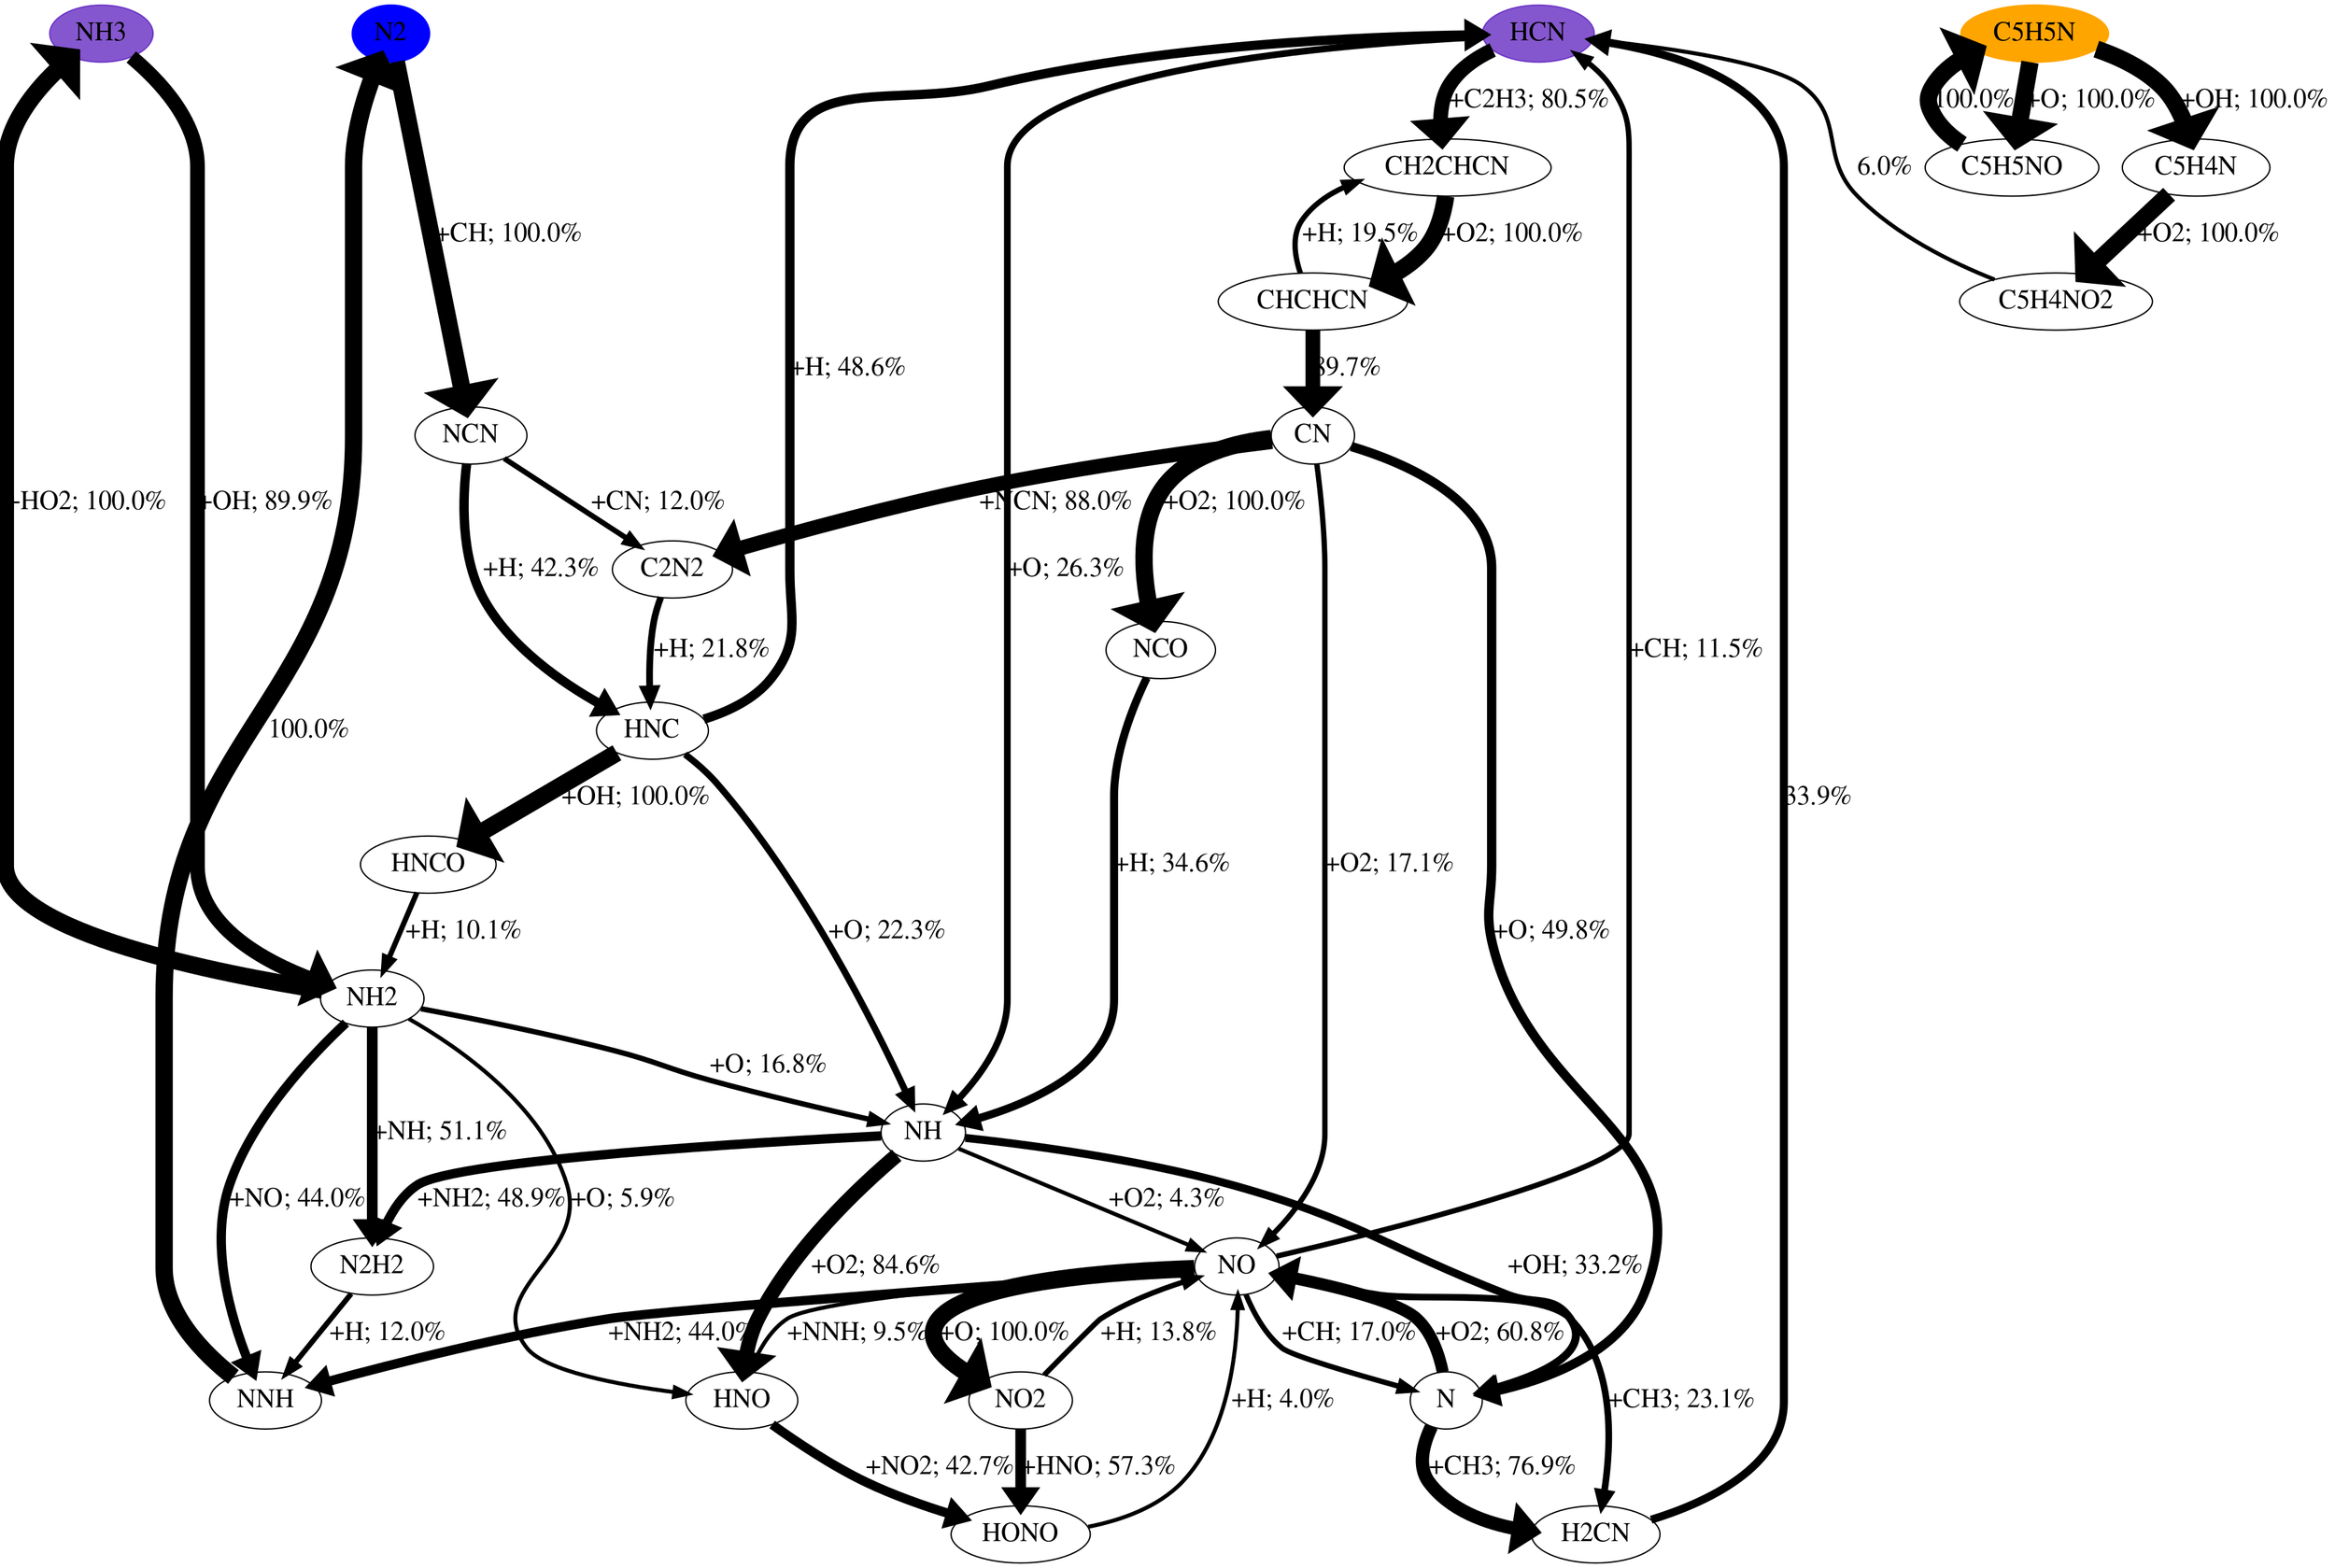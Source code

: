 digraph {
    graph [b="0,0,1558,558", rankdir=TB, center=true];
	NO -> NNH [label="+NH2; 44.0%" fontcolor=black fontname=Times fontsize=20 penwidth=7]
	NO -> HNO [label="+NNH; 9.5%" fontcolor=black fontname=Times fontsize=20 penwidth=3]
	NO -> N [label="+CH; 17.0%" fontcolor=black fontname=Times fontsize=20 penwidth=4]
	NO -> NO2 [label="+O; 100.0%" fontcolor=black fontname=Times fontsize=20 penwidth=13]
	NO -> HCN [label="+CH; 11.5%" fontcolor=black fontname=Times fontsize=20 penwidth=4]
	NO -> H2CN [label="+CH3; 23.1%" fontcolor=black fontname=Times fontsize=20 penwidth=5]
	HNO -> HONO [label="+NO2; 42.7%" fontcolor=black fontname=Times fontsize=20 penwidth=7]
	N -> NO [label="+O2; 60.8%" fontcolor=black fontname=Times fontsize=20 penwidth=9]
	N -> H2CN [label="+CH3; 76.9%" fontcolor=black fontname=Times fontsize=20 penwidth=10]
	N2 -> NCN [label="+CH; 100.0%" fontcolor=black fontname=Times fontsize=20 penwidth=13]
	NO2 -> HONO [label="+HNO; 57.3%" fontcolor=black fontname=Times fontsize=20 penwidth=8]
	NO2 -> NO [label="+H; 13.8%" fontcolor=black fontname=Times fontsize=20 penwidth=4]
	C5H5N -> C5H4N [label="+OH; 100.0%" fontcolor=black fontname=Times fontsize=20 penwidth=13]
	C5H5N -> C5H5NO [label="+O; 100.0%" fontcolor=black fontname=Times fontsize=20 penwidth=13]
	NNH -> N2 [label="100.0%" fontcolor=black fontname=Times fontsize=20 penwidth=13]
	H2CN -> HCN [label="33.9%" fontcolor=black fontname=Times fontsize=20 penwidth=6]
	NH3 -> NH2 [label="+OH; 89.9%" fontcolor=black fontname=Times fontsize=20 penwidth=11]
	HCN -> NH [label="+O; 26.3%" fontcolor=black fontname=Times fontsize=20 penwidth=5]
	HCN -> CH2CHCN [label="+C2H3; 80.5%" fontcolor=black fontname=Times fontsize=20 penwidth=11]
	HONO -> NO [label="+H; 4.0%" fontcolor=black fontname=Times fontsize=20 penwidth=3]
	NCN -> HNC [label="+H; 42.3%" fontcolor=black fontname=Times fontsize=20 penwidth=7]
	NCN -> C2N2 [label="+CN; 12.0%" fontcolor=black fontname=Times fontsize=20 penwidth=4]
	C5H4N -> C5H4NO2 [label="+O2; 100.0%" fontcolor=black fontname=Times fontsize=20 penwidth=13]
	C5H5NO -> C5H5N [label="100.0%" fontcolor=black fontname=Times fontsize=20 penwidth=13]
	NH2 -> N2H2 [label="+NH; 51.1%" fontcolor=black fontname=Times fontsize=20 penwidth=8]
	NH2 -> NNH [label="+NO; 44.0%" fontcolor=black fontname=Times fontsize=20 penwidth=7]
	NH2 -> NH [label="+O; 16.8%" fontcolor=black fontname=Times fontsize=20 penwidth=4]
	NH2 -> HNO [label="+O; 5.9%" fontcolor=black fontname=Times fontsize=20 penwidth=3]
	NH2 -> NH3 [label="+HO2; 100.0%" fontcolor=black fontname=Times fontsize=20 penwidth=13]
	NH -> N2H2 [label="+NH2; 48.9%" fontcolor=black fontname=Times fontsize=20 penwidth=7]
	NH -> HNO [label="+O2; 84.6%" fontcolor=black fontname=Times fontsize=20 penwidth=11]
	NH -> N [label="+OH; 33.2%" fontcolor=black fontname=Times fontsize=20 penwidth=6]
	NH -> NO [label="+O2; 4.3%" fontcolor=black fontname=Times fontsize=20 penwidth=3]
	CH2CHCN -> CHCHCN [label="+O2; 100.0%" fontcolor=black fontname=Times fontsize=20 penwidth=13]
	HNC -> NH [label="+O; 22.3%" fontcolor=black fontname=Times fontsize=20 penwidth=5]
	HNC -> HCN [label="+H; 48.6%" fontcolor=black fontname=Times fontsize=20 penwidth=7]
	HNC -> HNCO [label="+OH; 100.0%" fontcolor=black fontname=Times fontsize=20 penwidth=13]
	C2N2 -> HNC [label="+H; 21.8%" fontcolor=black fontname=Times fontsize=20 penwidth=5]
	C5H4NO2 -> HCN [label="6.0%" fontcolor=black fontname=Times fontsize=20 penwidth=3]
	N2H2 -> NNH [label="+H; 12.0%" fontcolor=black fontname=Times fontsize=20 penwidth=4]
	CHCHCN -> CN [label="89.7%" fontcolor=black fontname=Times fontsize=20 penwidth=11]
	CHCHCN -> CH2CHCN [label="+H; 19.5%" fontcolor=black fontname=Times fontsize=20 penwidth=4]
	HNCO -> NH2 [label="+H; 10.1%" fontcolor=black fontname=Times fontsize=20 penwidth=4]
	CN -> N [label="+O; 49.8%" fontcolor=black fontname=Times fontsize=20 penwidth=7]
	CN -> NO [label="+O2; 17.1%" fontcolor=black fontname=Times fontsize=20 penwidth=4]
	CN -> NCO [label="+O2; 100.0%" fontcolor=black fontname=Times fontsize=20 penwidth=13]
	CN -> C2N2 [label="+NCN; 88.0%" fontcolor=black fontname=Times fontsize=20 penwidth=11]
	NCO -> NH [label="+H; 34.6%" fontcolor=black fontname=Times fontsize=20 penwidth=6]
	NO [fontname=Times fontsize=20]
	HNO [fontname=Times fontsize=20]
	N [fontname=Times fontsize=20]
	N2 [fontname=Times fontsize=20]
	NO2 [fontname=Times fontsize=20]
	C5H5N [fontname=Times fontsize=20]
	NNH [fontname=Times fontsize=20]
	H2CN [fontname=Times fontsize=20]
	NH3 [fontname=Times fontsize=20]
	HCN [fontname=Times fontsize=20]
	HONO [fontname=Times fontsize=20]
	NCN [fontname=Times fontsize=20]
	C5H4N [fontname=Times fontsize=20]
	C5H5NO [fontname=Times fontsize=20]
	NH2 [fontname=Times fontsize=20]
	NH [fontname=Times fontsize=20]
	CH2CHCN [fontname=Times fontsize=20]
	HNC [fontname=Times fontsize=20]
	C2N2 [fontname=Times fontsize=20]
	C5H4NO2 [fontname=Times fontsize=20]
	N2H2 [fontname=Times fontsize=20]
	CHCHCN [fontname=Times fontsize=20]
	HNCO [fontname=Times fontsize=20]
	CN [fontname=Times fontsize=20]
	NCO [fontname=Times fontsize=20]
	HCN [color="#500dbab1" fillcolor="#500dbab1" style=filled]
	NH3 [color="#500dbab1" fillcolor="#500dbab1" style=filled]
	C5H5N [color=orange fillcolor=orange style=filled]
	N2 [color=blue fillcolor=blue style=filled]

    {rank="source"; C5H5N,NH3,HCN,N2}
}